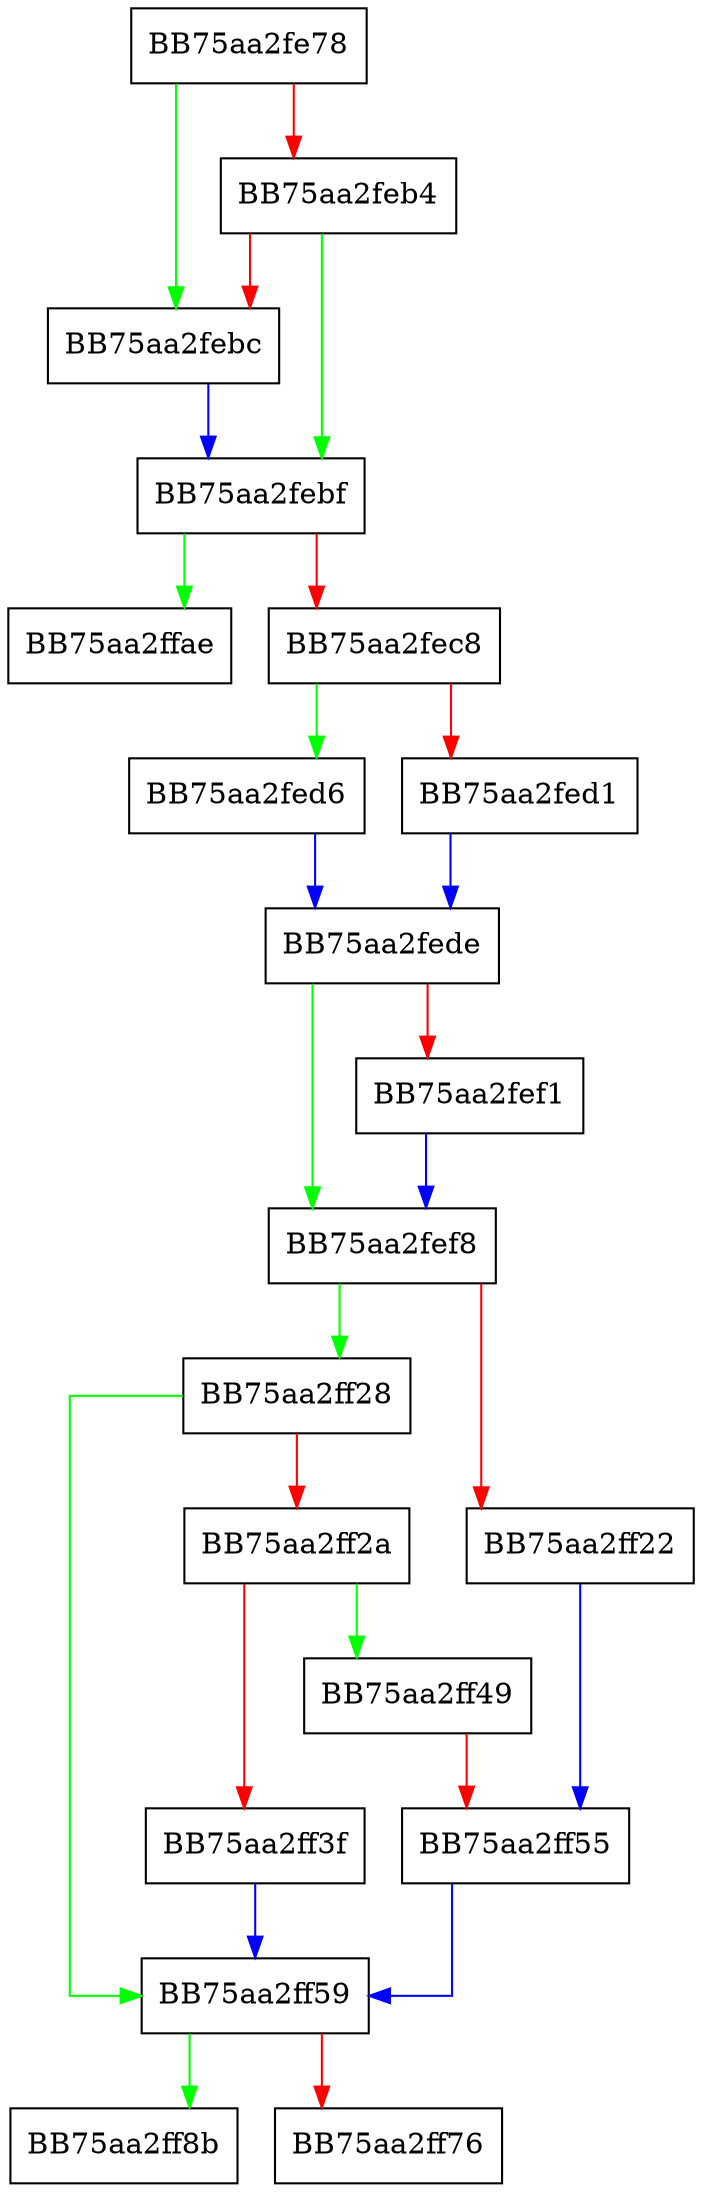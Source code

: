 digraph buildFilter {
  node [shape="box"];
  graph [splines=ortho];
  BB75aa2fe78 -> BB75aa2febc [color="green"];
  BB75aa2fe78 -> BB75aa2feb4 [color="red"];
  BB75aa2feb4 -> BB75aa2febf [color="green"];
  BB75aa2feb4 -> BB75aa2febc [color="red"];
  BB75aa2febc -> BB75aa2febf [color="blue"];
  BB75aa2febf -> BB75aa2ffae [color="green"];
  BB75aa2febf -> BB75aa2fec8 [color="red"];
  BB75aa2fec8 -> BB75aa2fed6 [color="green"];
  BB75aa2fec8 -> BB75aa2fed1 [color="red"];
  BB75aa2fed1 -> BB75aa2fede [color="blue"];
  BB75aa2fed6 -> BB75aa2fede [color="blue"];
  BB75aa2fede -> BB75aa2fef8 [color="green"];
  BB75aa2fede -> BB75aa2fef1 [color="red"];
  BB75aa2fef1 -> BB75aa2fef8 [color="blue"];
  BB75aa2fef8 -> BB75aa2ff28 [color="green"];
  BB75aa2fef8 -> BB75aa2ff22 [color="red"];
  BB75aa2ff22 -> BB75aa2ff55 [color="blue"];
  BB75aa2ff28 -> BB75aa2ff59 [color="green"];
  BB75aa2ff28 -> BB75aa2ff2a [color="red"];
  BB75aa2ff2a -> BB75aa2ff49 [color="green"];
  BB75aa2ff2a -> BB75aa2ff3f [color="red"];
  BB75aa2ff3f -> BB75aa2ff59 [color="blue"];
  BB75aa2ff49 -> BB75aa2ff55 [color="red"];
  BB75aa2ff55 -> BB75aa2ff59 [color="blue"];
  BB75aa2ff59 -> BB75aa2ff8b [color="green"];
  BB75aa2ff59 -> BB75aa2ff76 [color="red"];
}